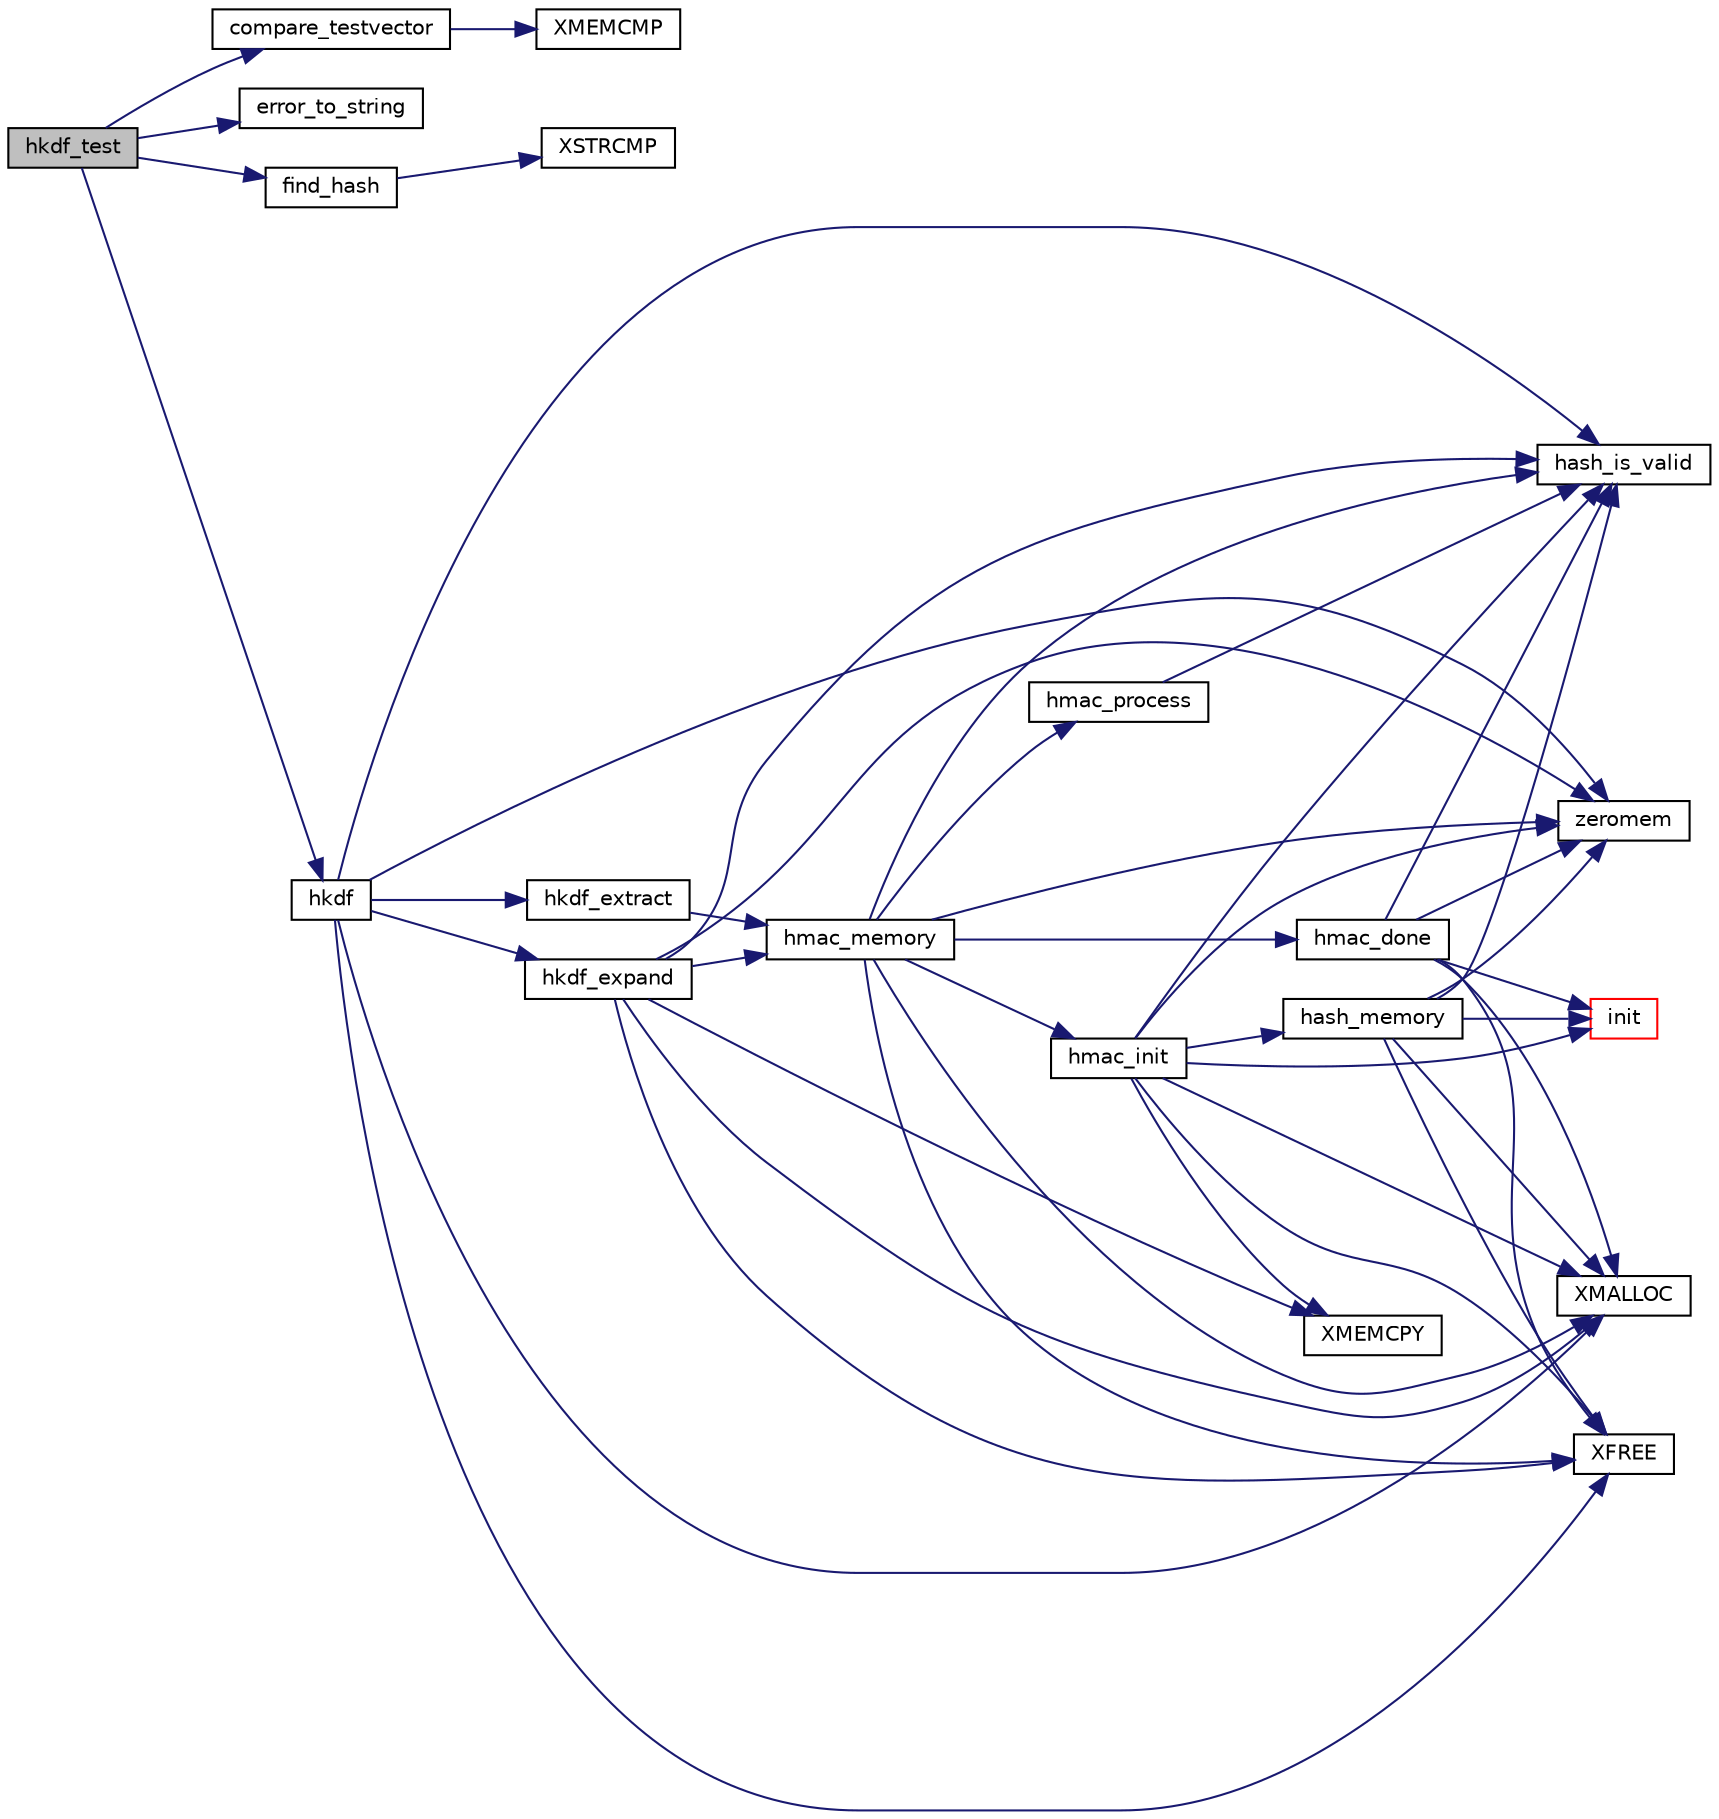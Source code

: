 digraph "hkdf_test"
{
 // LATEX_PDF_SIZE
  edge [fontname="Helvetica",fontsize="10",labelfontname="Helvetica",labelfontsize="10"];
  node [fontname="Helvetica",fontsize="10",shape=record];
  rankdir="LR";
  Node0 [label="hkdf_test",height=0.2,width=0.4,color="black", fillcolor="grey75", style="filled", fontcolor="black",tooltip="LTC_HKDF self-test."];
  Node0 -> Node1 [color="midnightblue",fontsize="10",style="solid",fontname="Helvetica"];
  Node1 [label="compare_testvector",height=0.2,width=0.4,color="black", fillcolor="white", style="filled",URL="$tomcrypt__misc_8h.html#a7764a7f27897c6182335752df00b5f8e",tooltip="Compare two test-vectors."];
  Node1 -> Node2 [color="midnightblue",fontsize="10",style="solid",fontname="Helvetica"];
  Node2 [label="XMEMCMP",height=0.2,width=0.4,color="black", fillcolor="white", style="filled",URL="$tomcrypt__cfg_8h.html#a372b974ec0ac07abcd55297554fe540f",tooltip=" "];
  Node0 -> Node3 [color="midnightblue",fontsize="10",style="solid",fontname="Helvetica"];
  Node3 [label="error_to_string",height=0.2,width=0.4,color="black", fillcolor="white", style="filled",URL="$tomcrypt__misc_8h.html#a3bd8fe097a1951bd18d73b2231c7f700",tooltip="Convert an LTC error code to ASCII."];
  Node0 -> Node4 [color="midnightblue",fontsize="10",style="solid",fontname="Helvetica"];
  Node4 [label="find_hash",height=0.2,width=0.4,color="black", fillcolor="white", style="filled",URL="$tomcrypt__hash_8h.html#a1818254b9c8f09047af3b66ea7f5852b",tooltip="Find a registered hash by name."];
  Node4 -> Node5 [color="midnightblue",fontsize="10",style="solid",fontname="Helvetica"];
  Node5 [label="XSTRCMP",height=0.2,width=0.4,color="black", fillcolor="white", style="filled",URL="$tomcrypt__cfg_8h.html#a5d6e3d69e1d3f54de008b963bba3c6b3",tooltip=" "];
  Node0 -> Node6 [color="midnightblue",fontsize="10",style="solid",fontname="Helvetica"];
  Node6 [label="hkdf",height=0.2,width=0.4,color="black", fillcolor="white", style="filled",URL="$hkdf_8c.html#ac79c8ae04bc15c69e9704277e38d22be",tooltip=" "];
  Node6 -> Node7 [color="midnightblue",fontsize="10",style="solid",fontname="Helvetica"];
  Node7 [label="hash_is_valid",height=0.2,width=0.4,color="black", fillcolor="white", style="filled",URL="$tomcrypt__hash_8h.html#a79647f22bf48bfa7de03fe5fc958c846",tooltip=" "];
  Node6 -> Node8 [color="midnightblue",fontsize="10",style="solid",fontname="Helvetica"];
  Node8 [label="hkdf_expand",height=0.2,width=0.4,color="black", fillcolor="white", style="filled",URL="$hkdf_8c.html#a1fa3c2a1e44fc629a059ae5c61cc0197",tooltip=" "];
  Node8 -> Node7 [color="midnightblue",fontsize="10",style="solid",fontname="Helvetica"];
  Node8 -> Node9 [color="midnightblue",fontsize="10",style="solid",fontname="Helvetica"];
  Node9 [label="hmac_memory",height=0.2,width=0.4,color="black", fillcolor="white", style="filled",URL="$hmac__memory_8c.html#a6bf2dff4537e6332dec46266a9db7580",tooltip="HMAC a block of memory to produce the authentication tag."];
  Node9 -> Node7 [color="midnightblue",fontsize="10",style="solid",fontname="Helvetica"];
  Node9 -> Node10 [color="midnightblue",fontsize="10",style="solid",fontname="Helvetica"];
  Node10 [label="hmac_done",height=0.2,width=0.4,color="black", fillcolor="white", style="filled",URL="$hmac__done_8c.html#a25eaf3db04e6464adbba95d1153885d3",tooltip="Terminate an HMAC session."];
  Node10 -> Node7 [color="midnightblue",fontsize="10",style="solid",fontname="Helvetica"];
  Node10 -> Node11 [color="midnightblue",fontsize="10",style="solid",fontname="Helvetica"];
  Node11 [label="init",height=0.2,width=0.4,color="red", fillcolor="white", style="filled",URL="$gmp__desc_8c.html#a4f8948d7c94899bf8ddee4721114d593",tooltip=" "];
  Node10 -> Node13 [color="midnightblue",fontsize="10",style="solid",fontname="Helvetica"];
  Node13 [label="XFREE",height=0.2,width=0.4,color="black", fillcolor="white", style="filled",URL="$tomcrypt__cfg_8h.html#a260d66fc0690e0502cf3bfe7b5244b75",tooltip=" "];
  Node10 -> Node14 [color="midnightblue",fontsize="10",style="solid",fontname="Helvetica"];
  Node14 [label="XMALLOC",height=0.2,width=0.4,color="black", fillcolor="white", style="filled",URL="$tomcrypt__cfg_8h.html#af363355f38fbaacdefacf270436ae1c9",tooltip=" "];
  Node10 -> Node15 [color="midnightblue",fontsize="10",style="solid",fontname="Helvetica"];
  Node15 [label="zeromem",height=0.2,width=0.4,color="black", fillcolor="white", style="filled",URL="$tomcrypt__misc_8h.html#a63b6e188713790263bfd3612fe8b398f",tooltip="Zero a block of memory."];
  Node9 -> Node16 [color="midnightblue",fontsize="10",style="solid",fontname="Helvetica"];
  Node16 [label="hmac_init",height=0.2,width=0.4,color="black", fillcolor="white", style="filled",URL="$hmac__init_8c.html#a84fb451315a01f33d356ddd1ade0dca9",tooltip="Initialize an HMAC context."];
  Node16 -> Node7 [color="midnightblue",fontsize="10",style="solid",fontname="Helvetica"];
  Node16 -> Node17 [color="midnightblue",fontsize="10",style="solid",fontname="Helvetica"];
  Node17 [label="hash_memory",height=0.2,width=0.4,color="black", fillcolor="white", style="filled",URL="$hash__memory_8c.html#a8672bf28488595ef1519a6754498869c",tooltip="Hash a block of memory and store the digest."];
  Node17 -> Node7 [color="midnightblue",fontsize="10",style="solid",fontname="Helvetica"];
  Node17 -> Node11 [color="midnightblue",fontsize="10",style="solid",fontname="Helvetica"];
  Node17 -> Node13 [color="midnightblue",fontsize="10",style="solid",fontname="Helvetica"];
  Node17 -> Node14 [color="midnightblue",fontsize="10",style="solid",fontname="Helvetica"];
  Node17 -> Node15 [color="midnightblue",fontsize="10",style="solid",fontname="Helvetica"];
  Node16 -> Node11 [color="midnightblue",fontsize="10",style="solid",fontname="Helvetica"];
  Node16 -> Node13 [color="midnightblue",fontsize="10",style="solid",fontname="Helvetica"];
  Node16 -> Node14 [color="midnightblue",fontsize="10",style="solid",fontname="Helvetica"];
  Node16 -> Node18 [color="midnightblue",fontsize="10",style="solid",fontname="Helvetica"];
  Node18 [label="XMEMCPY",height=0.2,width=0.4,color="black", fillcolor="white", style="filled",URL="$tomcrypt__cfg_8h.html#a7691dd48d60d5fc6daf2fa7ec4c55e12",tooltip=" "];
  Node16 -> Node15 [color="midnightblue",fontsize="10",style="solid",fontname="Helvetica"];
  Node9 -> Node19 [color="midnightblue",fontsize="10",style="solid",fontname="Helvetica"];
  Node19 [label="hmac_process",height=0.2,width=0.4,color="black", fillcolor="white", style="filled",URL="$hmac__process_8c.html#a7d3c1ba3f3238833e4d53be233794907",tooltip="Process data through HMAC."];
  Node19 -> Node7 [color="midnightblue",fontsize="10",style="solid",fontname="Helvetica"];
  Node9 -> Node13 [color="midnightblue",fontsize="10",style="solid",fontname="Helvetica"];
  Node9 -> Node14 [color="midnightblue",fontsize="10",style="solid",fontname="Helvetica"];
  Node9 -> Node15 [color="midnightblue",fontsize="10",style="solid",fontname="Helvetica"];
  Node8 -> Node13 [color="midnightblue",fontsize="10",style="solid",fontname="Helvetica"];
  Node8 -> Node14 [color="midnightblue",fontsize="10",style="solid",fontname="Helvetica"];
  Node8 -> Node18 [color="midnightblue",fontsize="10",style="solid",fontname="Helvetica"];
  Node8 -> Node15 [color="midnightblue",fontsize="10",style="solid",fontname="Helvetica"];
  Node6 -> Node20 [color="midnightblue",fontsize="10",style="solid",fontname="Helvetica"];
  Node20 [label="hkdf_extract",height=0.2,width=0.4,color="black", fillcolor="white", style="filled",URL="$hkdf_8c.html#a6af77e2823d3b6e691098963b07ea26a",tooltip=" "];
  Node20 -> Node9 [color="midnightblue",fontsize="10",style="solid",fontname="Helvetica"];
  Node6 -> Node13 [color="midnightblue",fontsize="10",style="solid",fontname="Helvetica"];
  Node6 -> Node14 [color="midnightblue",fontsize="10",style="solid",fontname="Helvetica"];
  Node6 -> Node15 [color="midnightblue",fontsize="10",style="solid",fontname="Helvetica"];
}

